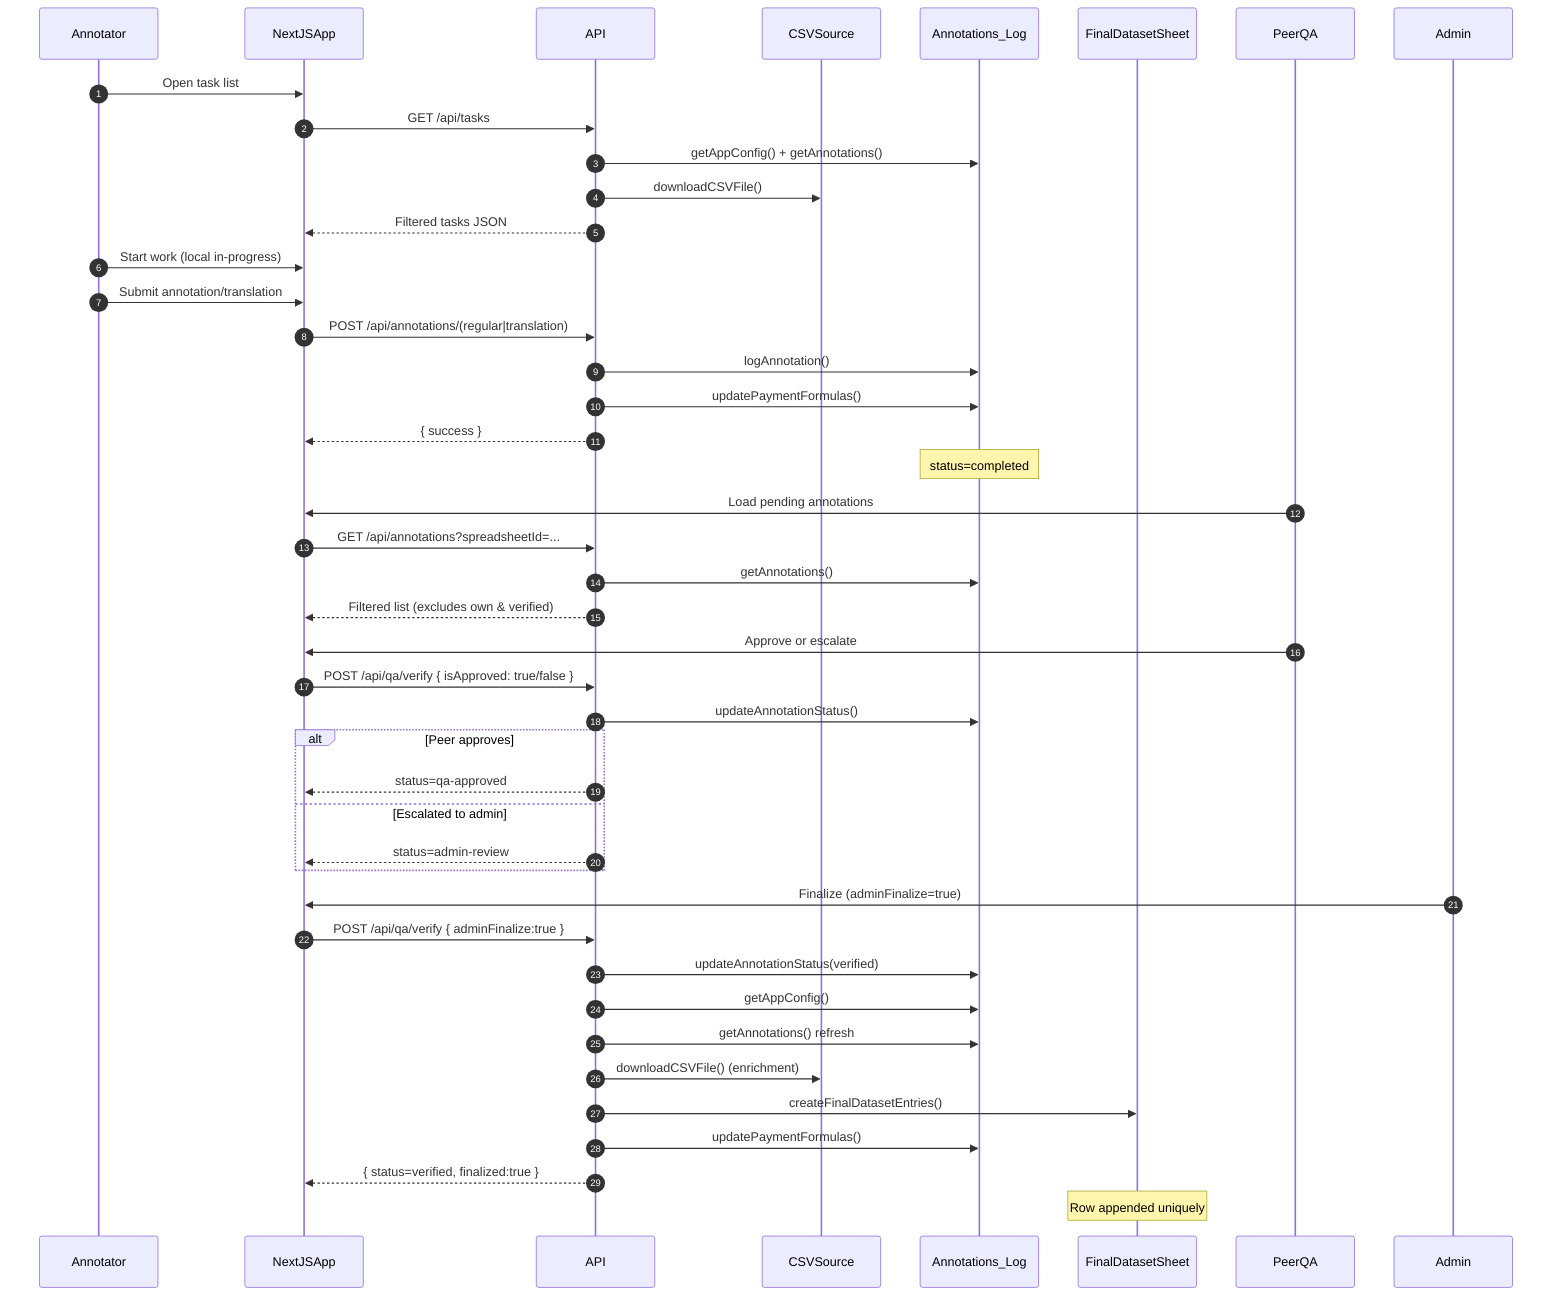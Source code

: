 %% High-Level Lifecycle Diagram (Mermaid)
sequenceDiagram
    autonumber
    participant Annotator
    participant NextJSApp
    participant API
    participant CSVSource
    participant GoogleSheets as Annotations_Log
    participant FinalDatasetSheet

    Annotator->>NextJSApp: Open task list
    NextJSApp->>API: GET /api/tasks
    API->>GoogleSheets: getAppConfig() + getAnnotations()
    API->>CSVSource: downloadCSVFile()
    API-->>NextJSApp: Filtered tasks JSON

    Annotator->>NextJSApp: Start work (local in-progress)
    Annotator->>NextJSApp: Submit annotation/translation
    NextJSApp->>API: POST /api/annotations/(regular|translation)
    API->>GoogleSheets: logAnnotation()
    API->>GoogleSheets: updatePaymentFormulas()
    API-->>NextJSApp: { success }
    Note over GoogleSheets: status=completed

    PeerQA->>NextJSApp: Load pending annotations
    NextJSApp->>API: GET /api/annotations?spreadsheetId=...
    API->>GoogleSheets: getAnnotations()
    API-->>NextJSApp: Filtered list (excludes own & verified)

    PeerQA->>NextJSApp: Approve or escalate
    NextJSApp->>API: POST /api/qa/verify { isApproved: true/false }
    API->>GoogleSheets: updateAnnotationStatus()
    alt Peer approves
        API-->>NextJSApp: status=qa-approved
    else Escalated to admin
        API-->>NextJSApp: status=admin-review
    end

    Admin->>NextJSApp: Finalize (adminFinalize=true)
    NextJSApp->>API: POST /api/qa/verify { adminFinalize:true }
    API->>GoogleSheets: updateAnnotationStatus(verified)
    API->>GoogleSheets: getAppConfig()
    API->>GoogleSheets: getAnnotations() refresh
    API->>CSVSource: downloadCSVFile() (enrichment)
    API->>FinalDatasetSheet: createFinalDatasetEntries()
    API->>GoogleSheets: updatePaymentFormulas()
    API-->>NextJSApp: { status=verified, finalized:true }
    Note over FinalDatasetSheet: Row appended uniquely